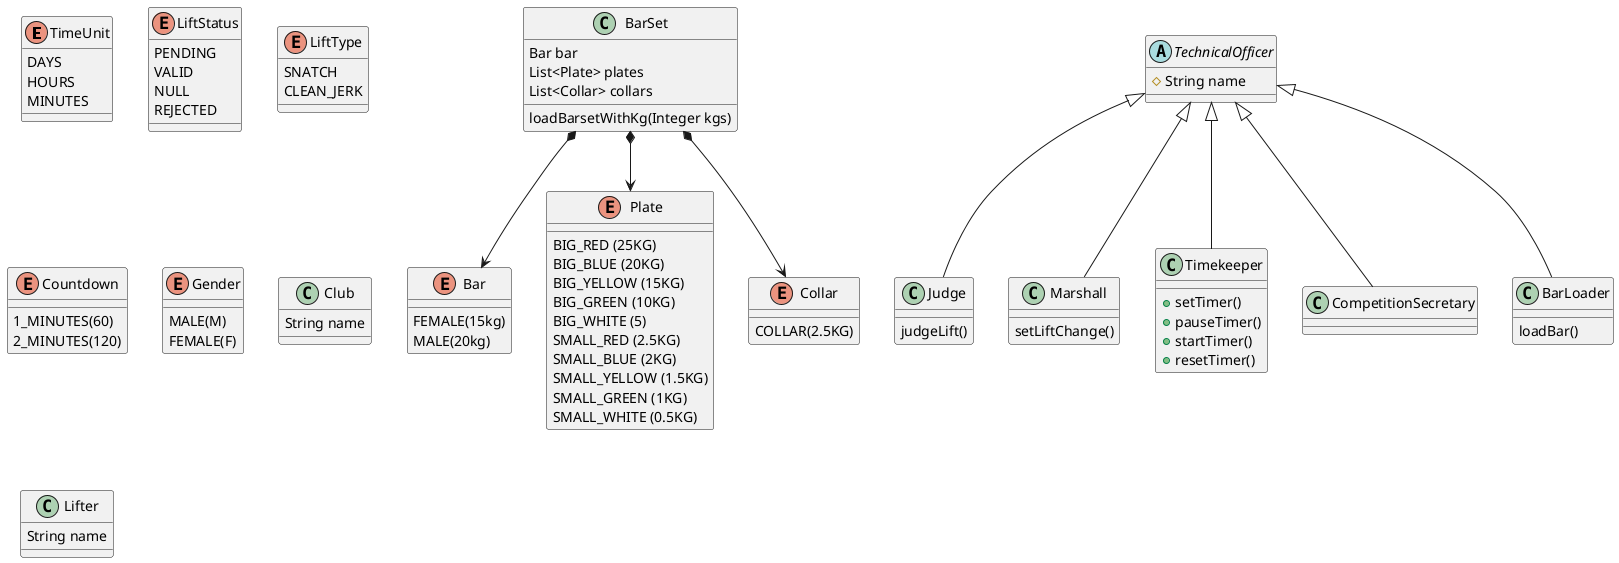 @startuml
'
'abstract class AbstractList
'abstract AbstractCollection
'interface List
'interface Collection
'
'List <|-- AbstractList
'Collection <|-- AbstractCollection
'
'Collection <|- List
'AbstractCollection <|- AbstractList
'AbstractList <|-- ArrayList
'
'class ArrayList {
'Object[] elementData
'size()
'}

enum TimeUnit {
DAYS
HOURS
MINUTES
}

enum LiftStatus {
  PENDING
  VALID
  NULL
  REJECTED
}

enum LiftType {
  SNATCH
  CLEAN_JERK
}

enum Countdown {
  1_MINUTES(60)
  2_MINUTES(120)
}

enum Bar {
  FEMALE(15kg)
  MALE(20kg)
}

enum Plate {
  BIG_RED (25KG)
  BIG_BLUE (20KG)
  BIG_YELLOW (15KG)
  BIG_GREEN (10KG)
  BIG_WHITE (5)
  SMALL_RED (2.5KG)
  SMALL_BLUE (2KG)
  SMALL_YELLOW (1.5KG)
  SMALL_GREEN (1KG)
  SMALL_WHITE (0.5KG)
}

enum Collar {
  COLLAR(2.5KG)
}

enum Gender {
  MALE(M)
  FEMALE(F)
}

class Judge {
  judgeLift()
}

class Marshall {
  setLiftChange()
}

class Timekeeper {
  + setTimer()
  + pauseTimer()
  + startTimer()
  + resetTimer()
}

class CompetitionSecretary {
}

class BarLoader {
  loadBar()
}

abstract class TechnicalOfficer {
  # String name
}

TechnicalOfficer <|-- CompetitionSecretary
TechnicalOfficer <|-- Marshall
TechnicalOfficer <|-- Judge
TechnicalOfficer <|-- Timekeeper
TechnicalOfficer <|-- BarLoader


class BarSet {
  Bar bar
  List<Plate> plates
  List<Collar> collars


  loadBarsetWithKg(Integer kgs)
}

BarSet *--> Bar
BarSet *--> Plate
BarSet *--> Collar

class Club {
  String name
}

class Lifter {
  String name
}
@enduml